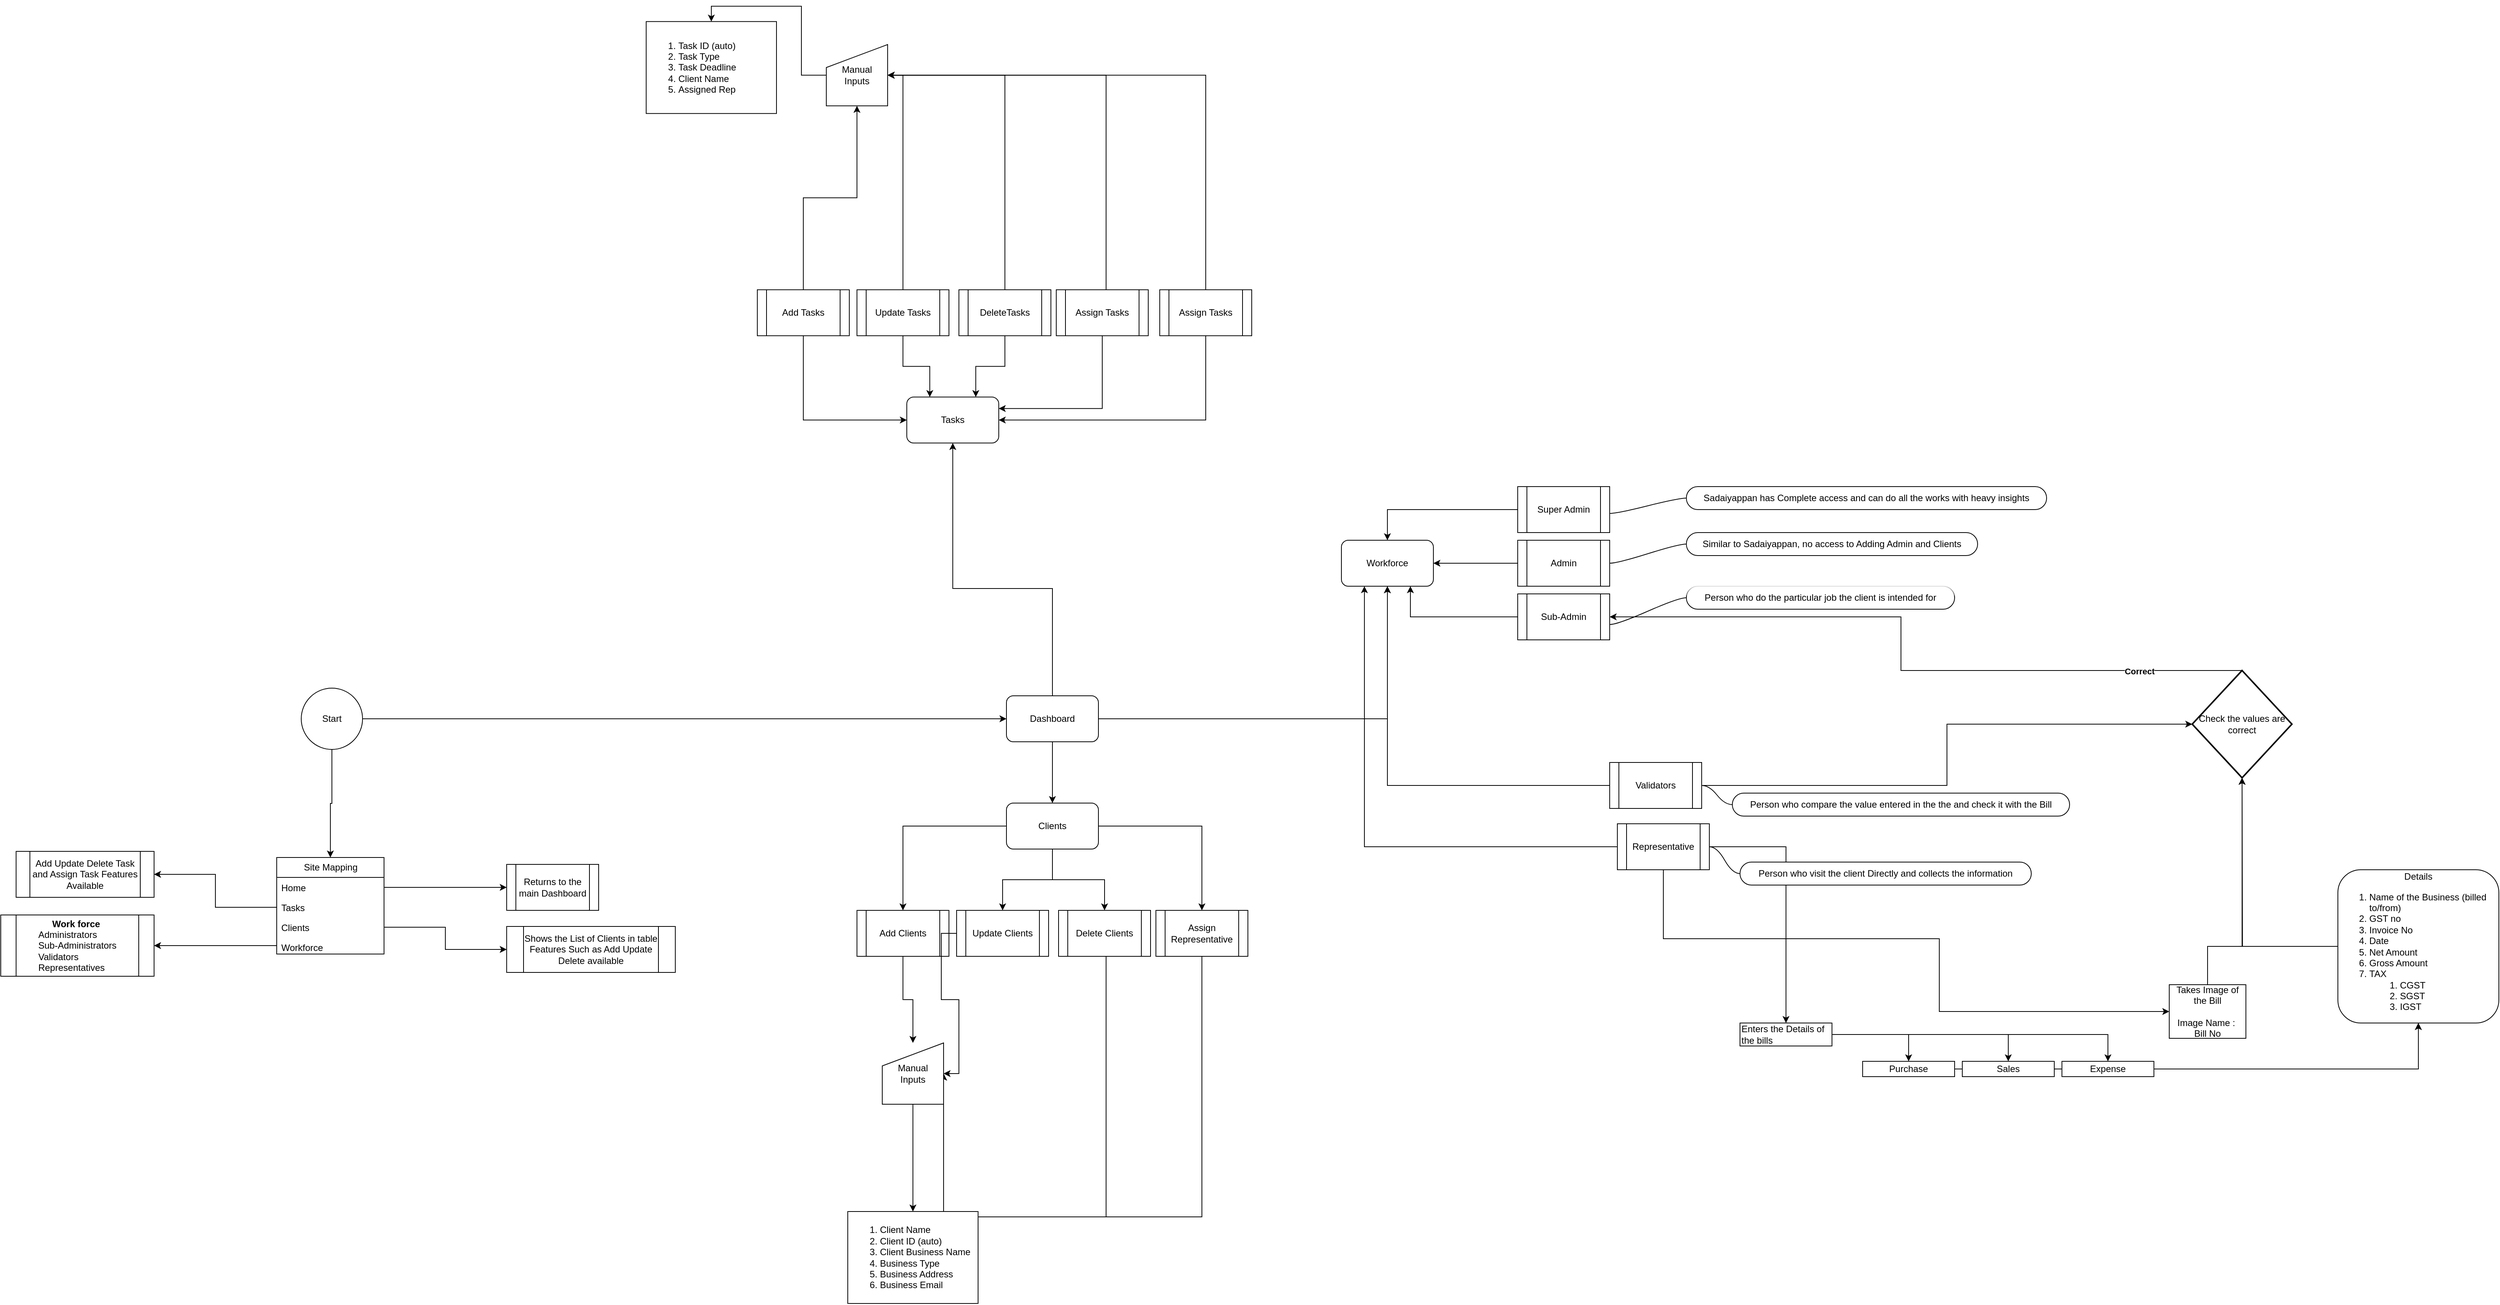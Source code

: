 <mxfile version="22.0.2" type="github">
  <diagram name="Page-1" id="QW-x5YktU61WM0HeZbzb">
    <mxGraphModel dx="5135" dy="3595" grid="0" gridSize="10" guides="0" tooltips="1" connect="1" arrows="1" fold="1" page="0" pageScale="1" pageWidth="827" pageHeight="1169" math="0" shadow="0">
      <root>
        <mxCell id="0" />
        <mxCell id="1" parent="0" />
        <mxCell id="MGieSjNAxBvJKBpuXLMW-3" style="edgeStyle=orthogonalEdgeStyle;rounded=0;orthogonalLoop=1;jettySize=auto;html=1;entryX=0;entryY=0.5;entryDx=0;entryDy=0;" parent="1" source="MGieSjNAxBvJKBpuXLMW-1" target="MGieSjNAxBvJKBpuXLMW-2" edge="1">
          <mxGeometry relative="1" as="geometry" />
        </mxCell>
        <mxCell id="MGieSjNAxBvJKBpuXLMW-137" style="edgeStyle=orthogonalEdgeStyle;rounded=0;orthogonalLoop=1;jettySize=auto;html=1;entryX=0.5;entryY=0;entryDx=0;entryDy=0;" parent="1" source="MGieSjNAxBvJKBpuXLMW-1" target="MGieSjNAxBvJKBpuXLMW-5" edge="1">
          <mxGeometry relative="1" as="geometry" />
        </mxCell>
        <mxCell id="MGieSjNAxBvJKBpuXLMW-1" value="Start" style="ellipse;whiteSpace=wrap;html=1;aspect=fixed;" parent="1" vertex="1">
          <mxGeometry x="-660" y="-230" width="80" height="80" as="geometry" />
        </mxCell>
        <mxCell id="MGieSjNAxBvJKBpuXLMW-42" style="edgeStyle=orthogonalEdgeStyle;rounded=0;orthogonalLoop=1;jettySize=auto;html=1;entryX=0.5;entryY=1;entryDx=0;entryDy=0;" parent="1" source="MGieSjNAxBvJKBpuXLMW-2" target="MGieSjNAxBvJKBpuXLMW-26" edge="1">
          <mxGeometry relative="1" as="geometry">
            <Array as="points">
              <mxPoint x="320" y="-360" />
              <mxPoint x="190" y="-360" />
            </Array>
          </mxGeometry>
        </mxCell>
        <mxCell id="MGieSjNAxBvJKBpuXLMW-54" style="edgeStyle=orthogonalEdgeStyle;rounded=0;orthogonalLoop=1;jettySize=auto;html=1;" parent="1" source="MGieSjNAxBvJKBpuXLMW-2" target="MGieSjNAxBvJKBpuXLMW-53" edge="1">
          <mxGeometry relative="1" as="geometry" />
        </mxCell>
        <mxCell id="MGieSjNAxBvJKBpuXLMW-85" style="edgeStyle=orthogonalEdgeStyle;rounded=0;orthogonalLoop=1;jettySize=auto;html=1;entryX=0.5;entryY=0;entryDx=0;entryDy=0;" parent="1" source="MGieSjNAxBvJKBpuXLMW-2" target="MGieSjNAxBvJKBpuXLMW-84" edge="1">
          <mxGeometry relative="1" as="geometry" />
        </mxCell>
        <mxCell id="MGieSjNAxBvJKBpuXLMW-2" value="Dashboard" style="rounded=1;whiteSpace=wrap;html=1;" parent="1" vertex="1">
          <mxGeometry x="260" y="-220" width="120" height="60" as="geometry" />
        </mxCell>
        <mxCell id="MGieSjNAxBvJKBpuXLMW-5" value="Site Mapping" style="swimlane;fontStyle=0;childLayout=stackLayout;horizontal=1;startSize=26;fillColor=none;horizontalStack=0;resizeParent=1;resizeParentMax=0;resizeLast=0;collapsible=1;marginBottom=0;html=1;swimlaneLine=1;glass=0;" parent="1" vertex="1">
          <mxGeometry x="-692" y="-9" width="140" height="126" as="geometry" />
        </mxCell>
        <mxCell id="MGieSjNAxBvJKBpuXLMW-6" value="Home" style="text;strokeColor=none;fillColor=none;align=left;verticalAlign=top;spacingLeft=4;spacingRight=4;overflow=hidden;rotatable=0;points=[[0,0.5],[1,0.5]];portConstraint=eastwest;whiteSpace=wrap;html=1;" parent="MGieSjNAxBvJKBpuXLMW-5" vertex="1">
          <mxGeometry y="26" width="140" height="26" as="geometry" />
        </mxCell>
        <mxCell id="MGieSjNAxBvJKBpuXLMW-12" value="Tasks&lt;br&gt;" style="text;strokeColor=none;fillColor=none;align=left;verticalAlign=top;spacingLeft=4;spacingRight=4;overflow=hidden;rotatable=0;points=[[0,0.5],[1,0.5]];portConstraint=eastwest;whiteSpace=wrap;html=1;" parent="MGieSjNAxBvJKBpuXLMW-5" vertex="1">
          <mxGeometry y="52" width="140" height="26" as="geometry" />
        </mxCell>
        <mxCell id="MGieSjNAxBvJKBpuXLMW-7" value="Clients" style="text;strokeColor=none;fillColor=none;align=left;verticalAlign=top;spacingLeft=4;spacingRight=4;overflow=hidden;rotatable=0;points=[[0,0.5],[1,0.5]];portConstraint=eastwest;whiteSpace=wrap;html=1;" parent="MGieSjNAxBvJKBpuXLMW-5" vertex="1">
          <mxGeometry y="78" width="140" height="26" as="geometry" />
        </mxCell>
        <mxCell id="MGieSjNAxBvJKBpuXLMW-10" value="Workforce" style="text;strokeColor=none;fillColor=none;align=left;verticalAlign=top;spacingLeft=4;spacingRight=4;overflow=hidden;rotatable=0;points=[[0,0.5],[1,0.5]];portConstraint=eastwest;whiteSpace=wrap;html=1;" parent="MGieSjNAxBvJKBpuXLMW-5" vertex="1">
          <mxGeometry y="104" width="140" height="22" as="geometry" />
        </mxCell>
        <mxCell id="MGieSjNAxBvJKBpuXLMW-14" value="Returns to the main Dashboard" style="shape=process;whiteSpace=wrap;html=1;backgroundOutline=1;" parent="1" vertex="1">
          <mxGeometry x="-392" width="120" height="60" as="geometry" />
        </mxCell>
        <mxCell id="MGieSjNAxBvJKBpuXLMW-16" value="Shows the List of Clients in table&lt;br&gt;Features Such as Add Update Delete available&lt;br&gt;" style="shape=process;whiteSpace=wrap;html=1;backgroundOutline=1;" parent="1" vertex="1">
          <mxGeometry x="-392" y="81" width="220" height="60" as="geometry" />
        </mxCell>
        <mxCell id="MGieSjNAxBvJKBpuXLMW-17" style="edgeStyle=orthogonalEdgeStyle;rounded=0;orthogonalLoop=1;jettySize=auto;html=1;entryX=0;entryY=0.5;entryDx=0;entryDy=0;exitX=1;exitY=0.5;exitDx=0;exitDy=0;" parent="1" source="MGieSjNAxBvJKBpuXLMW-7" target="MGieSjNAxBvJKBpuXLMW-16" edge="1">
          <mxGeometry relative="1" as="geometry" />
        </mxCell>
        <mxCell id="MGieSjNAxBvJKBpuXLMW-13" style="edgeStyle=orthogonalEdgeStyle;rounded=0;orthogonalLoop=1;jettySize=auto;html=1;entryX=0;entryY=0.5;entryDx=0;entryDy=0;" parent="1" source="MGieSjNAxBvJKBpuXLMW-6" target="MGieSjNAxBvJKBpuXLMW-14" edge="1">
          <mxGeometry relative="1" as="geometry">
            <mxPoint x="-682" y="-270" as="targetPoint" />
          </mxGeometry>
        </mxCell>
        <mxCell id="MGieSjNAxBvJKBpuXLMW-18" value="Add Update Delete Task and Assign Task Features Available" style="shape=process;whiteSpace=wrap;html=1;backgroundOutline=1;" parent="1" vertex="1">
          <mxGeometry x="-1032" y="-17" width="180" height="60" as="geometry" />
        </mxCell>
        <mxCell id="MGieSjNAxBvJKBpuXLMW-19" style="edgeStyle=orthogonalEdgeStyle;rounded=0;orthogonalLoop=1;jettySize=auto;html=1;entryX=1;entryY=0.5;entryDx=0;entryDy=0;" parent="1" source="MGieSjNAxBvJKBpuXLMW-12" target="MGieSjNAxBvJKBpuXLMW-18" edge="1">
          <mxGeometry relative="1" as="geometry" />
        </mxCell>
        <mxCell id="MGieSjNAxBvJKBpuXLMW-21" value="&lt;b&gt;Work force&amp;nbsp;&lt;br&gt;&lt;/b&gt;&lt;div style=&quot;text-align: left;&quot;&gt;&lt;span style=&quot;background-color: initial;&quot;&gt;Administrators&lt;/span&gt;&lt;/div&gt;&lt;div style=&quot;text-align: left;&quot;&gt;&lt;span style=&quot;background-color: initial;&quot;&gt;Sub-Administrators&lt;/span&gt;&lt;/div&gt;&lt;div style=&quot;text-align: left;&quot;&gt;&lt;span style=&quot;background-color: initial;&quot;&gt;Validators&lt;/span&gt;&lt;/div&gt;&lt;div style=&quot;text-align: left;&quot;&gt;Representatives&lt;br&gt;&lt;/div&gt;" style="shape=process;whiteSpace=wrap;html=1;backgroundOutline=1;" parent="1" vertex="1">
          <mxGeometry x="-1052" y="66" width="200" height="80" as="geometry" />
        </mxCell>
        <mxCell id="MGieSjNAxBvJKBpuXLMW-22" style="edgeStyle=orthogonalEdgeStyle;rounded=0;orthogonalLoop=1;jettySize=auto;html=1;entryX=1;entryY=0.5;entryDx=0;entryDy=0;" parent="1" source="MGieSjNAxBvJKBpuXLMW-10" target="MGieSjNAxBvJKBpuXLMW-21" edge="1">
          <mxGeometry relative="1" as="geometry" />
        </mxCell>
        <mxCell id="MGieSjNAxBvJKBpuXLMW-26" value="Tasks" style="rounded=1;whiteSpace=wrap;html=1;" parent="1" vertex="1">
          <mxGeometry x="130" y="-609.87" width="120" height="60" as="geometry" />
        </mxCell>
        <mxCell id="MGieSjNAxBvJKBpuXLMW-115" style="edgeStyle=orthogonalEdgeStyle;rounded=0;orthogonalLoop=1;jettySize=auto;html=1;entryX=0.5;entryY=1;entryDx=0;entryDy=0;" parent="1" source="MGieSjNAxBvJKBpuXLMW-43" target="MGieSjNAxBvJKBpuXLMW-113" edge="1">
          <mxGeometry relative="1" as="geometry" />
        </mxCell>
        <mxCell id="MGieSjNAxBvJKBpuXLMW-124" style="edgeStyle=orthogonalEdgeStyle;rounded=0;orthogonalLoop=1;jettySize=auto;html=1;entryX=0;entryY=0.5;entryDx=0;entryDy=0;" parent="1" source="MGieSjNAxBvJKBpuXLMW-43" target="MGieSjNAxBvJKBpuXLMW-26" edge="1">
          <mxGeometry relative="1" as="geometry">
            <Array as="points">
              <mxPoint x="-5" y="-579.87" />
            </Array>
          </mxGeometry>
        </mxCell>
        <mxCell id="MGieSjNAxBvJKBpuXLMW-43" value="Add Tasks" style="shape=process;whiteSpace=wrap;html=1;backgroundOutline=1;" parent="1" vertex="1">
          <mxGeometry x="-65" y="-749.87" width="120" height="60" as="geometry" />
        </mxCell>
        <mxCell id="MGieSjNAxBvJKBpuXLMW-125" style="edgeStyle=orthogonalEdgeStyle;rounded=0;orthogonalLoop=1;jettySize=auto;html=1;entryX=0.25;entryY=0;entryDx=0;entryDy=0;" parent="1" source="MGieSjNAxBvJKBpuXLMW-44" target="MGieSjNAxBvJKBpuXLMW-26" edge="1">
          <mxGeometry relative="1" as="geometry" />
        </mxCell>
        <mxCell id="MGieSjNAxBvJKBpuXLMW-126" style="edgeStyle=orthogonalEdgeStyle;rounded=0;orthogonalLoop=1;jettySize=auto;html=1;entryX=1;entryY=0.5;entryDx=0;entryDy=0;" parent="1" source="MGieSjNAxBvJKBpuXLMW-44" target="MGieSjNAxBvJKBpuXLMW-113" edge="1">
          <mxGeometry relative="1" as="geometry" />
        </mxCell>
        <mxCell id="MGieSjNAxBvJKBpuXLMW-44" value="Update Tasks" style="shape=process;whiteSpace=wrap;html=1;backgroundOutline=1;" parent="1" vertex="1">
          <mxGeometry x="65" y="-749.87" width="120" height="60" as="geometry" />
        </mxCell>
        <mxCell id="MGieSjNAxBvJKBpuXLMW-122" style="edgeStyle=orthogonalEdgeStyle;rounded=0;orthogonalLoop=1;jettySize=auto;html=1;entryX=0.75;entryY=0;entryDx=0;entryDy=0;" parent="1" source="MGieSjNAxBvJKBpuXLMW-45" target="MGieSjNAxBvJKBpuXLMW-26" edge="1">
          <mxGeometry relative="1" as="geometry" />
        </mxCell>
        <mxCell id="MGieSjNAxBvJKBpuXLMW-128" style="edgeStyle=orthogonalEdgeStyle;rounded=0;orthogonalLoop=1;jettySize=auto;html=1;exitX=0.5;exitY=0;exitDx=0;exitDy=0;entryX=1;entryY=0.5;entryDx=0;entryDy=0;" parent="1" source="MGieSjNAxBvJKBpuXLMW-45" target="MGieSjNAxBvJKBpuXLMW-113" edge="1">
          <mxGeometry relative="1" as="geometry">
            <mxPoint x="303" y="-829.87" as="sourcePoint" />
            <mxPoint x="210" y="-1139.87" as="targetPoint" />
          </mxGeometry>
        </mxCell>
        <mxCell id="MGieSjNAxBvJKBpuXLMW-45" value="DeleteTasks" style="shape=process;whiteSpace=wrap;html=1;backgroundOutline=1;" parent="1" vertex="1">
          <mxGeometry x="198" y="-749.87" width="120" height="60" as="geometry" />
        </mxCell>
        <mxCell id="MGieSjNAxBvJKBpuXLMW-121" style="edgeStyle=orthogonalEdgeStyle;rounded=0;orthogonalLoop=1;jettySize=auto;html=1;entryX=1;entryY=0.25;entryDx=0;entryDy=0;" parent="1" source="MGieSjNAxBvJKBpuXLMW-46" target="MGieSjNAxBvJKBpuXLMW-26" edge="1">
          <mxGeometry relative="1" as="geometry">
            <Array as="points">
              <mxPoint x="385" y="-594.87" />
            </Array>
          </mxGeometry>
        </mxCell>
        <mxCell id="MGieSjNAxBvJKBpuXLMW-129" style="edgeStyle=orthogonalEdgeStyle;rounded=0;orthogonalLoop=1;jettySize=auto;html=1;entryX=1;entryY=0.5;entryDx=0;entryDy=0;" parent="1" source="MGieSjNAxBvJKBpuXLMW-46" target="MGieSjNAxBvJKBpuXLMW-113" edge="1">
          <mxGeometry relative="1" as="geometry">
            <Array as="points">
              <mxPoint x="390" y="-1029.87" />
            </Array>
          </mxGeometry>
        </mxCell>
        <mxCell id="MGieSjNAxBvJKBpuXLMW-46" value="Assign Tasks" style="shape=process;whiteSpace=wrap;html=1;backgroundOutline=1;" parent="1" vertex="1">
          <mxGeometry x="325" y="-749.87" width="120" height="60" as="geometry" />
        </mxCell>
        <mxCell id="MGieSjNAxBvJKBpuXLMW-53" value="Workforce" style="rounded=1;whiteSpace=wrap;html=1;" parent="1" vertex="1">
          <mxGeometry x="697" y="-423" width="120" height="60" as="geometry" />
        </mxCell>
        <mxCell id="MGieSjNAxBvJKBpuXLMW-62" style="edgeStyle=orthogonalEdgeStyle;rounded=0;orthogonalLoop=1;jettySize=auto;html=1;entryX=0.5;entryY=0;entryDx=0;entryDy=0;" parent="1" source="MGieSjNAxBvJKBpuXLMW-55" target="MGieSjNAxBvJKBpuXLMW-53" edge="1">
          <mxGeometry relative="1" as="geometry" />
        </mxCell>
        <mxCell id="MGieSjNAxBvJKBpuXLMW-55" value="Super Admin" style="shape=process;whiteSpace=wrap;html=1;backgroundOutline=1;" parent="1" vertex="1">
          <mxGeometry x="927" y="-493" width="120" height="60" as="geometry" />
        </mxCell>
        <mxCell id="MGieSjNAxBvJKBpuXLMW-66" style="edgeStyle=orthogonalEdgeStyle;rounded=0;orthogonalLoop=1;jettySize=auto;html=1;entryX=1;entryY=0.5;entryDx=0;entryDy=0;" parent="1" source="MGieSjNAxBvJKBpuXLMW-56" target="MGieSjNAxBvJKBpuXLMW-53" edge="1">
          <mxGeometry relative="1" as="geometry" />
        </mxCell>
        <mxCell id="MGieSjNAxBvJKBpuXLMW-56" value="Admin" style="shape=process;whiteSpace=wrap;html=1;backgroundOutline=1;" parent="1" vertex="1">
          <mxGeometry x="927" y="-423" width="120" height="60" as="geometry" />
        </mxCell>
        <mxCell id="MGieSjNAxBvJKBpuXLMW-64" style="edgeStyle=orthogonalEdgeStyle;rounded=0;orthogonalLoop=1;jettySize=auto;html=1;entryX=0.75;entryY=1;entryDx=0;entryDy=0;" parent="1" source="MGieSjNAxBvJKBpuXLMW-57" target="MGieSjNAxBvJKBpuXLMW-53" edge="1">
          <mxGeometry relative="1" as="geometry" />
        </mxCell>
        <mxCell id="MGieSjNAxBvJKBpuXLMW-57" value="Sub-Admin" style="shape=process;whiteSpace=wrap;html=1;backgroundOutline=1;" parent="1" vertex="1">
          <mxGeometry x="927" y="-353" width="120" height="60" as="geometry" />
        </mxCell>
        <mxCell id="MGieSjNAxBvJKBpuXLMW-67" style="edgeStyle=orthogonalEdgeStyle;rounded=0;orthogonalLoop=1;jettySize=auto;html=1;entryX=0.25;entryY=1;entryDx=0;entryDy=0;" parent="1" source="MGieSjNAxBvJKBpuXLMW-58" target="MGieSjNAxBvJKBpuXLMW-53" edge="1">
          <mxGeometry relative="1" as="geometry" />
        </mxCell>
        <mxCell id="-Is8Ez3iWAHtI2j2iVPo-5" value="" style="edgeStyle=orthogonalEdgeStyle;rounded=0;orthogonalLoop=1;jettySize=auto;html=1;" edge="1" parent="1" source="MGieSjNAxBvJKBpuXLMW-58" target="-Is8Ez3iWAHtI2j2iVPo-4">
          <mxGeometry relative="1" as="geometry" />
        </mxCell>
        <mxCell id="-Is8Ez3iWAHtI2j2iVPo-41" style="edgeStyle=orthogonalEdgeStyle;rounded=0;orthogonalLoop=1;jettySize=auto;html=1;entryX=0.5;entryY=1;entryDx=0;entryDy=0;" edge="1" parent="1" source="MGieSjNAxBvJKBpuXLMW-58" target="-Is8Ez3iWAHtI2j2iVPo-1">
          <mxGeometry relative="1" as="geometry">
            <Array as="points">
              <mxPoint x="1117" y="97" />
              <mxPoint x="1477" y="97" />
              <mxPoint x="1477" y="192" />
            </Array>
          </mxGeometry>
        </mxCell>
        <mxCell id="MGieSjNAxBvJKBpuXLMW-58" value="Representative" style="shape=process;whiteSpace=wrap;html=1;backgroundOutline=1;" parent="1" vertex="1">
          <mxGeometry x="1057" y="-53" width="120" height="60" as="geometry" />
        </mxCell>
        <mxCell id="MGieSjNAxBvJKBpuXLMW-65" style="edgeStyle=orthogonalEdgeStyle;rounded=0;orthogonalLoop=1;jettySize=auto;html=1;" parent="1" source="MGieSjNAxBvJKBpuXLMW-60" target="MGieSjNAxBvJKBpuXLMW-53" edge="1">
          <mxGeometry relative="1" as="geometry" />
        </mxCell>
        <mxCell id="MGieSjNAxBvJKBpuXLMW-60" value="Validators" style="shape=process;whiteSpace=wrap;html=1;backgroundOutline=1;" parent="1" vertex="1">
          <mxGeometry x="1047" y="-133" width="120" height="60" as="geometry" />
        </mxCell>
        <mxCell id="MGieSjNAxBvJKBpuXLMW-70" value="Sadaiyappan has Complete access and can do all the works with heavy insights" style="whiteSpace=wrap;html=1;rounded=1;arcSize=50;align=center;verticalAlign=middle;strokeWidth=1;autosize=1;spacing=4;treeFolding=1;treeMoving=1;newEdgeStyle={&quot;edgeStyle&quot;:&quot;entityRelationEdgeStyle&quot;,&quot;startArrow&quot;:&quot;none&quot;,&quot;endArrow&quot;:&quot;none&quot;,&quot;segment&quot;:10,&quot;curved&quot;:1,&quot;sourcePerimeterSpacing&quot;:0,&quot;targetPerimeterSpacing&quot;:0};" parent="1" vertex="1">
          <mxGeometry x="1147" y="-493" width="470" height="30" as="geometry" />
        </mxCell>
        <mxCell id="MGieSjNAxBvJKBpuXLMW-71" value="" style="edgeStyle=entityRelationEdgeStyle;startArrow=none;endArrow=none;segment=10;curved=1;sourcePerimeterSpacing=0;targetPerimeterSpacing=0;rounded=0;" parent="1" target="MGieSjNAxBvJKBpuXLMW-70" edge="1">
          <mxGeometry relative="1" as="geometry">
            <mxPoint x="1047" y="-458" as="sourcePoint" />
          </mxGeometry>
        </mxCell>
        <mxCell id="MGieSjNAxBvJKBpuXLMW-72" value="Similar to Sadaiyappan, no access to Adding Admin and Clients" style="whiteSpace=wrap;html=1;rounded=1;arcSize=50;align=center;verticalAlign=middle;strokeWidth=1;autosize=1;spacing=4;treeFolding=1;treeMoving=1;newEdgeStyle={&quot;edgeStyle&quot;:&quot;entityRelationEdgeStyle&quot;,&quot;startArrow&quot;:&quot;none&quot;,&quot;endArrow&quot;:&quot;none&quot;,&quot;segment&quot;:10,&quot;curved&quot;:1,&quot;sourcePerimeterSpacing&quot;:0,&quot;targetPerimeterSpacing&quot;:0};" parent="1" vertex="1">
          <mxGeometry x="1147" y="-433" width="380" height="30" as="geometry" />
        </mxCell>
        <mxCell id="MGieSjNAxBvJKBpuXLMW-73" value="" style="edgeStyle=entityRelationEdgeStyle;startArrow=none;endArrow=none;segment=10;curved=1;sourcePerimeterSpacing=0;targetPerimeterSpacing=0;rounded=0;" parent="1" target="MGieSjNAxBvJKBpuXLMW-72" edge="1">
          <mxGeometry relative="1" as="geometry">
            <mxPoint x="1047" y="-393" as="sourcePoint" />
          </mxGeometry>
        </mxCell>
        <mxCell id="MGieSjNAxBvJKBpuXLMW-76" value="Person who do the particular job the client is intended for" style="whiteSpace=wrap;html=1;rounded=1;arcSize=50;align=center;verticalAlign=middle;strokeWidth=1;autosize=1;spacing=4;treeFolding=1;treeMoving=1;newEdgeStyle={&quot;edgeStyle&quot;:&quot;entityRelationEdgeStyle&quot;,&quot;startArrow&quot;:&quot;none&quot;,&quot;endArrow&quot;:&quot;none&quot;,&quot;segment&quot;:10,&quot;curved&quot;:1,&quot;sourcePerimeterSpacing&quot;:0,&quot;targetPerimeterSpacing&quot;:0};glass=1;" parent="1" vertex="1">
          <mxGeometry x="1147" y="-363" width="350" height="30" as="geometry" />
        </mxCell>
        <mxCell id="MGieSjNAxBvJKBpuXLMW-77" value="" style="edgeStyle=entityRelationEdgeStyle;startArrow=none;endArrow=none;segment=10;curved=1;sourcePerimeterSpacing=0;targetPerimeterSpacing=0;rounded=0;" parent="1" target="MGieSjNAxBvJKBpuXLMW-76" edge="1">
          <mxGeometry relative="1" as="geometry">
            <mxPoint x="1047" y="-313" as="sourcePoint" />
          </mxGeometry>
        </mxCell>
        <mxCell id="MGieSjNAxBvJKBpuXLMW-78" value="Person who compare the value entered in the the and check it with the Bill" style="whiteSpace=wrap;html=1;rounded=1;arcSize=50;align=center;verticalAlign=middle;strokeWidth=1;autosize=1;spacing=4;treeFolding=1;treeMoving=1;newEdgeStyle={&quot;edgeStyle&quot;:&quot;entityRelationEdgeStyle&quot;,&quot;startArrow&quot;:&quot;none&quot;,&quot;endArrow&quot;:&quot;none&quot;,&quot;segment&quot;:10,&quot;curved&quot;:1,&quot;sourcePerimeterSpacing&quot;:0,&quot;targetPerimeterSpacing&quot;:0};" parent="1" vertex="1">
          <mxGeometry x="1207" y="-93" width="440" height="30" as="geometry" />
        </mxCell>
        <mxCell id="MGieSjNAxBvJKBpuXLMW-79" value="" style="edgeStyle=entityRelationEdgeStyle;startArrow=none;endArrow=none;segment=10;curved=1;sourcePerimeterSpacing=0;targetPerimeterSpacing=0;rounded=0;exitX=1;exitY=0.5;exitDx=0;exitDy=0;" parent="1" target="MGieSjNAxBvJKBpuXLMW-78" edge="1" source="MGieSjNAxBvJKBpuXLMW-60">
          <mxGeometry relative="1" as="geometry">
            <mxPoint x="1047" y="-251" as="sourcePoint" />
          </mxGeometry>
        </mxCell>
        <mxCell id="MGieSjNAxBvJKBpuXLMW-81" value="Person who visit the client Directly and collects the information&lt;br&gt;" style="whiteSpace=wrap;html=1;rounded=1;arcSize=50;align=center;verticalAlign=middle;strokeWidth=1;autosize=1;spacing=4;treeFolding=1;treeMoving=1;newEdgeStyle={&quot;edgeStyle&quot;:&quot;entityRelationEdgeStyle&quot;,&quot;startArrow&quot;:&quot;none&quot;,&quot;endArrow&quot;:&quot;none&quot;,&quot;segment&quot;:10,&quot;curved&quot;:1,&quot;sourcePerimeterSpacing&quot;:0,&quot;targetPerimeterSpacing&quot;:0};" parent="1" vertex="1">
          <mxGeometry x="1217" y="-3" width="380" height="30" as="geometry" />
        </mxCell>
        <mxCell id="MGieSjNAxBvJKBpuXLMW-82" value="" style="edgeStyle=entityRelationEdgeStyle;startArrow=none;endArrow=none;segment=10;curved=1;sourcePerimeterSpacing=0;targetPerimeterSpacing=0;rounded=0;exitX=1;exitY=0.5;exitDx=0;exitDy=0;entryX=0;entryY=0.5;entryDx=0;entryDy=0;" parent="1" target="MGieSjNAxBvJKBpuXLMW-81" edge="1" source="MGieSjNAxBvJKBpuXLMW-58">
          <mxGeometry relative="1" as="geometry">
            <mxPoint x="1237" y="-36" as="sourcePoint" />
            <mxPoint x="1537" y="-103" as="targetPoint" />
          </mxGeometry>
        </mxCell>
        <mxCell id="MGieSjNAxBvJKBpuXLMW-90" style="edgeStyle=orthogonalEdgeStyle;rounded=0;orthogonalLoop=1;jettySize=auto;html=1;entryX=0.5;entryY=0;entryDx=0;entryDy=0;" parent="1" source="MGieSjNAxBvJKBpuXLMW-84" target="MGieSjNAxBvJKBpuXLMW-86" edge="1">
          <mxGeometry relative="1" as="geometry" />
        </mxCell>
        <mxCell id="MGieSjNAxBvJKBpuXLMW-91" style="edgeStyle=orthogonalEdgeStyle;rounded=0;orthogonalLoop=1;jettySize=auto;html=1;entryX=0.5;entryY=0;entryDx=0;entryDy=0;" parent="1" source="MGieSjNAxBvJKBpuXLMW-84" target="MGieSjNAxBvJKBpuXLMW-87" edge="1">
          <mxGeometry relative="1" as="geometry" />
        </mxCell>
        <mxCell id="MGieSjNAxBvJKBpuXLMW-92" style="edgeStyle=orthogonalEdgeStyle;rounded=0;orthogonalLoop=1;jettySize=auto;html=1;entryX=0.5;entryY=0;entryDx=0;entryDy=0;" parent="1" source="MGieSjNAxBvJKBpuXLMW-84" target="MGieSjNAxBvJKBpuXLMW-88" edge="1">
          <mxGeometry relative="1" as="geometry" />
        </mxCell>
        <mxCell id="MGieSjNAxBvJKBpuXLMW-93" style="edgeStyle=orthogonalEdgeStyle;rounded=0;orthogonalLoop=1;jettySize=auto;html=1;" parent="1" source="MGieSjNAxBvJKBpuXLMW-84" target="MGieSjNAxBvJKBpuXLMW-89" edge="1">
          <mxGeometry relative="1" as="geometry" />
        </mxCell>
        <mxCell id="MGieSjNAxBvJKBpuXLMW-84" value="Clients" style="rounded=1;whiteSpace=wrap;html=1;" parent="1" vertex="1">
          <mxGeometry x="260" y="-80" width="120" height="60" as="geometry" />
        </mxCell>
        <mxCell id="MGieSjNAxBvJKBpuXLMW-105" style="edgeStyle=orthogonalEdgeStyle;rounded=0;orthogonalLoop=1;jettySize=auto;html=1;entryX=0.5;entryY=0;entryDx=0;entryDy=0;" parent="1" source="MGieSjNAxBvJKBpuXLMW-86" target="MGieSjNAxBvJKBpuXLMW-108" edge="1">
          <mxGeometry relative="1" as="geometry">
            <mxPoint x="181.805" y="177.06" as="targetPoint" />
          </mxGeometry>
        </mxCell>
        <mxCell id="MGieSjNAxBvJKBpuXLMW-86" value="Add Clients" style="shape=process;whiteSpace=wrap;html=1;backgroundOutline=1;" parent="1" vertex="1">
          <mxGeometry x="65" y="60" width="120" height="60" as="geometry" />
        </mxCell>
        <mxCell id="MGieSjNAxBvJKBpuXLMW-131" style="edgeStyle=orthogonalEdgeStyle;rounded=0;orthogonalLoop=1;jettySize=auto;html=1;entryX=1;entryY=0.5;entryDx=0;entryDy=0;" parent="1" source="MGieSjNAxBvJKBpuXLMW-87" target="MGieSjNAxBvJKBpuXLMW-108" edge="1">
          <mxGeometry relative="1" as="geometry" />
        </mxCell>
        <mxCell id="MGieSjNAxBvJKBpuXLMW-87" value="Update Clients" style="shape=process;whiteSpace=wrap;html=1;backgroundOutline=1;" parent="1" vertex="1">
          <mxGeometry x="195" y="60" width="120" height="60" as="geometry" />
        </mxCell>
        <mxCell id="MGieSjNAxBvJKBpuXLMW-133" style="edgeStyle=orthogonalEdgeStyle;rounded=0;orthogonalLoop=1;jettySize=auto;html=1;entryX=1;entryY=0.5;entryDx=0;entryDy=0;" parent="1" source="MGieSjNAxBvJKBpuXLMW-88" target="MGieSjNAxBvJKBpuXLMW-108" edge="1">
          <mxGeometry relative="1" as="geometry">
            <Array as="points">
              <mxPoint x="390" y="460" />
            </Array>
          </mxGeometry>
        </mxCell>
        <mxCell id="MGieSjNAxBvJKBpuXLMW-88" value="Delete Clients" style="shape=process;whiteSpace=wrap;html=1;backgroundOutline=1;" parent="1" vertex="1">
          <mxGeometry x="328" y="60" width="120" height="60" as="geometry" />
        </mxCell>
        <mxCell id="MGieSjNAxBvJKBpuXLMW-134" style="edgeStyle=orthogonalEdgeStyle;rounded=0;orthogonalLoop=1;jettySize=auto;html=1;entryX=1;entryY=0.5;entryDx=0;entryDy=0;" parent="1" source="MGieSjNAxBvJKBpuXLMW-89" target="MGieSjNAxBvJKBpuXLMW-108" edge="1">
          <mxGeometry relative="1" as="geometry">
            <Array as="points">
              <mxPoint x="515" y="460" />
            </Array>
          </mxGeometry>
        </mxCell>
        <mxCell id="MGieSjNAxBvJKBpuXLMW-89" value="Assign Representative" style="shape=process;whiteSpace=wrap;html=1;backgroundOutline=1;" parent="1" vertex="1">
          <mxGeometry x="455" y="60" width="120" height="60" as="geometry" />
        </mxCell>
        <mxCell id="MGieSjNAxBvJKBpuXLMW-111" style="edgeStyle=orthogonalEdgeStyle;rounded=0;orthogonalLoop=1;jettySize=auto;html=1;entryX=0.5;entryY=0;entryDx=0;entryDy=0;" parent="1" source="MGieSjNAxBvJKBpuXLMW-108" target="MGieSjNAxBvJKBpuXLMW-110" edge="1">
          <mxGeometry relative="1" as="geometry" />
        </mxCell>
        <mxCell id="MGieSjNAxBvJKBpuXLMW-108" value="Manual&lt;br&gt;Inputs" style="shape=manualInput;whiteSpace=wrap;html=1;" parent="1" vertex="1">
          <mxGeometry x="98" y="233" width="80" height="80" as="geometry" />
        </mxCell>
        <mxCell id="MGieSjNAxBvJKBpuXLMW-110" value="&lt;ol&gt;&lt;li&gt;Client Name&lt;/li&gt;&lt;li&gt;Client ID (auto)&lt;/li&gt;&lt;li&gt;Client Business Name&lt;/li&gt;&lt;li&gt;Business Type&lt;/li&gt;&lt;li&gt;Business Address&lt;/li&gt;&lt;li&gt;Business Email&lt;/li&gt;&lt;/ol&gt;" style="rounded=0;whiteSpace=wrap;html=1;align=left;" parent="1" vertex="1">
          <mxGeometry x="53" y="453" width="170" height="120" as="geometry" />
        </mxCell>
        <mxCell id="MGieSjNAxBvJKBpuXLMW-112" style="edgeStyle=orthogonalEdgeStyle;rounded=0;orthogonalLoop=1;jettySize=auto;html=1;entryX=0.5;entryY=0;entryDx=0;entryDy=0;" parent="1" source="MGieSjNAxBvJKBpuXLMW-113" target="MGieSjNAxBvJKBpuXLMW-114" edge="1">
          <mxGeometry relative="1" as="geometry" />
        </mxCell>
        <mxCell id="MGieSjNAxBvJKBpuXLMW-113" value="Manual&lt;br&gt;Inputs" style="shape=manualInput;whiteSpace=wrap;html=1;" parent="1" vertex="1">
          <mxGeometry x="25" y="-1069.87" width="80" height="80" as="geometry" />
        </mxCell>
        <mxCell id="MGieSjNAxBvJKBpuXLMW-114" value="&lt;ol&gt;&lt;li&gt;&lt;span style=&quot;background-color: initial;&quot;&gt;Task ID (auto)&lt;/span&gt;&lt;br&gt;&lt;/li&gt;&lt;li&gt;&lt;span style=&quot;background-color: initial;&quot;&gt;Task Type&lt;/span&gt;&lt;/li&gt;&lt;li&gt;&lt;span style=&quot;background-color: initial;&quot;&gt;Task Deadline&lt;/span&gt;&lt;/li&gt;&lt;li&gt;Client Name&lt;/li&gt;&lt;li&gt;Assigned Rep&lt;/li&gt;&lt;/ol&gt;" style="rounded=0;whiteSpace=wrap;html=1;align=left;" parent="1" vertex="1">
          <mxGeometry x="-210" y="-1099.87" width="170" height="120" as="geometry" />
        </mxCell>
        <mxCell id="MGieSjNAxBvJKBpuXLMW-120" style="edgeStyle=orthogonalEdgeStyle;rounded=0;orthogonalLoop=1;jettySize=auto;html=1;entryX=1;entryY=0.5;entryDx=0;entryDy=0;fontColor=none;noLabel=1;" parent="1" source="MGieSjNAxBvJKBpuXLMW-116" target="MGieSjNAxBvJKBpuXLMW-26" edge="1">
          <mxGeometry relative="1" as="geometry">
            <Array as="points">
              <mxPoint x="520" y="-579.87" />
            </Array>
          </mxGeometry>
        </mxCell>
        <mxCell id="MGieSjNAxBvJKBpuXLMW-130" style="edgeStyle=orthogonalEdgeStyle;rounded=0;orthogonalLoop=1;jettySize=auto;html=1;entryX=1;entryY=0.5;entryDx=0;entryDy=0;" parent="1" source="MGieSjNAxBvJKBpuXLMW-116" target="MGieSjNAxBvJKBpuXLMW-113" edge="1">
          <mxGeometry relative="1" as="geometry">
            <Array as="points">
              <mxPoint x="520" y="-1029.87" />
            </Array>
          </mxGeometry>
        </mxCell>
        <mxCell id="MGieSjNAxBvJKBpuXLMW-116" value="Assign Tasks" style="shape=process;whiteSpace=wrap;html=1;backgroundOutline=1;" parent="1" vertex="1">
          <mxGeometry x="460" y="-749.87" width="120" height="60" as="geometry" />
        </mxCell>
        <mxCell id="-Is8Ez3iWAHtI2j2iVPo-1" value="Takes Image of the Bill&lt;br&gt;&lt;br&gt;Image Name :&amp;nbsp; Bill No" style="whiteSpace=wrap;html=1;direction=south;" vertex="1" parent="1">
          <mxGeometry x="1777" y="157" width="100" height="70" as="geometry" />
        </mxCell>
        <mxCell id="-Is8Ez3iWAHtI2j2iVPo-28" style="edgeStyle=orthogonalEdgeStyle;rounded=0;orthogonalLoop=1;jettySize=auto;html=1;entryX=0.5;entryY=0;entryDx=0;entryDy=0;" edge="1" parent="1" source="-Is8Ez3iWAHtI2j2iVPo-4" target="-Is8Ez3iWAHtI2j2iVPo-6">
          <mxGeometry relative="1" as="geometry" />
        </mxCell>
        <mxCell id="-Is8Ez3iWAHtI2j2iVPo-29" style="edgeStyle=orthogonalEdgeStyle;rounded=0;orthogonalLoop=1;jettySize=auto;html=1;entryX=0.5;entryY=0;entryDx=0;entryDy=0;" edge="1" parent="1" source="-Is8Ez3iWAHtI2j2iVPo-4" target="-Is8Ez3iWAHtI2j2iVPo-9">
          <mxGeometry relative="1" as="geometry" />
        </mxCell>
        <mxCell id="-Is8Ez3iWAHtI2j2iVPo-30" style="edgeStyle=orthogonalEdgeStyle;rounded=0;orthogonalLoop=1;jettySize=auto;html=1;entryX=0.5;entryY=0;entryDx=0;entryDy=0;" edge="1" parent="1" source="-Is8Ez3iWAHtI2j2iVPo-4" target="-Is8Ez3iWAHtI2j2iVPo-15">
          <mxGeometry relative="1" as="geometry" />
        </mxCell>
        <mxCell id="-Is8Ez3iWAHtI2j2iVPo-4" value="Enters the Details of the bills&lt;br&gt;" style="whiteSpace=wrap;html=1;align=left;" vertex="1" parent="1">
          <mxGeometry x="1217" y="207" width="120" height="30" as="geometry" />
        </mxCell>
        <mxCell id="-Is8Ez3iWAHtI2j2iVPo-31" style="edgeStyle=orthogonalEdgeStyle;rounded=0;orthogonalLoop=1;jettySize=auto;html=1;entryX=0.5;entryY=1;entryDx=0;entryDy=0;" edge="1" parent="1" source="-Is8Ez3iWAHtI2j2iVPo-6" target="-Is8Ez3iWAHtI2j2iVPo-17">
          <mxGeometry relative="1" as="geometry" />
        </mxCell>
        <mxCell id="-Is8Ez3iWAHtI2j2iVPo-6" value="Purchase" style="whiteSpace=wrap;html=1;align=center;" vertex="1" parent="1">
          <mxGeometry x="1377" y="257" width="120" height="20" as="geometry" />
        </mxCell>
        <mxCell id="-Is8Ez3iWAHtI2j2iVPo-32" style="edgeStyle=orthogonalEdgeStyle;rounded=0;orthogonalLoop=1;jettySize=auto;html=1;entryX=0.5;entryY=1;entryDx=0;entryDy=0;" edge="1" parent="1" source="-Is8Ez3iWAHtI2j2iVPo-9" target="-Is8Ez3iWAHtI2j2iVPo-17">
          <mxGeometry relative="1" as="geometry" />
        </mxCell>
        <mxCell id="-Is8Ez3iWAHtI2j2iVPo-9" value="Sales" style="whiteSpace=wrap;html=1;align=center;" vertex="1" parent="1">
          <mxGeometry x="1507" y="257" width="120" height="20" as="geometry" />
        </mxCell>
        <mxCell id="-Is8Ez3iWAHtI2j2iVPo-15" value="Expense" style="rounded=0;whiteSpace=wrap;html=1;" vertex="1" parent="1">
          <mxGeometry x="1637" y="257" width="120" height="20" as="geometry" />
        </mxCell>
        <mxCell id="-Is8Ez3iWAHtI2j2iVPo-17" value="Details&lt;br&gt;&lt;ol&gt;&lt;li style=&quot;text-align: left;&quot;&gt;Name of the Business (billed to/from)&lt;/li&gt;&lt;li style=&quot;text-align: left;&quot;&gt;GST no&lt;/li&gt;&lt;li style=&quot;text-align: left;&quot;&gt;Invoice No&lt;/li&gt;&lt;li style=&quot;text-align: left;&quot;&gt;Date&lt;/li&gt;&lt;li style=&quot;text-align: left;&quot;&gt;Net Amount&lt;/li&gt;&lt;li style=&quot;text-align: left;&quot;&gt;Gross Amount&lt;/li&gt;&lt;li style=&quot;text-align: left;&quot;&gt;TAX&lt;/li&gt;&lt;ol&gt;&lt;li style=&quot;text-align: left;&quot;&gt;CGST&lt;/li&gt;&lt;li style=&quot;text-align: left;&quot;&gt;SGST&lt;/li&gt;&lt;li style=&quot;text-align: left;&quot;&gt;IGST&lt;/li&gt;&lt;/ol&gt;&lt;/ol&gt;" style="rounded=1;whiteSpace=wrap;html=1;" vertex="1" parent="1">
          <mxGeometry x="1997" y="7" width="210" height="200" as="geometry" />
        </mxCell>
        <mxCell id="-Is8Ez3iWAHtI2j2iVPo-38" style="edgeStyle=orthogonalEdgeStyle;rounded=0;orthogonalLoop=1;jettySize=auto;html=1;entryX=1;entryY=0.5;entryDx=0;entryDy=0;exitX=0.5;exitY=0;exitDx=0;exitDy=0;exitPerimeter=0;" edge="1" parent="1" source="-Is8Ez3iWAHtI2j2iVPo-34" target="MGieSjNAxBvJKBpuXLMW-57">
          <mxGeometry relative="1" as="geometry">
            <Array as="points">
              <mxPoint x="1427" y="-253" />
              <mxPoint x="1427" y="-323" />
            </Array>
          </mxGeometry>
        </mxCell>
        <mxCell id="-Is8Ez3iWAHtI2j2iVPo-39" value="&lt;b&gt;Correct&lt;/b&gt;" style="edgeLabel;html=1;align=center;verticalAlign=middle;resizable=0;points=[];" vertex="1" connectable="0" parent="-Is8Ez3iWAHtI2j2iVPo-38">
          <mxGeometry x="-0.699" y="1" relative="1" as="geometry">
            <mxPoint as="offset" />
          </mxGeometry>
        </mxCell>
        <mxCell id="-Is8Ez3iWAHtI2j2iVPo-34" value="Check the values are correct" style="strokeWidth=2;html=1;shape=mxgraph.flowchart.decision;whiteSpace=wrap;" vertex="1" parent="1">
          <mxGeometry x="1807" y="-253" width="130" height="140" as="geometry" />
        </mxCell>
        <mxCell id="-Is8Ez3iWAHtI2j2iVPo-35" style="edgeStyle=orthogonalEdgeStyle;rounded=0;orthogonalLoop=1;jettySize=auto;html=1;entryX=0.5;entryY=1;entryDx=0;entryDy=0;entryPerimeter=0;" edge="1" parent="1" source="-Is8Ez3iWAHtI2j2iVPo-1" target="-Is8Ez3iWAHtI2j2iVPo-34">
          <mxGeometry relative="1" as="geometry">
            <Array as="points">
              <mxPoint x="1827" y="107" />
              <mxPoint x="1872" y="107" />
            </Array>
          </mxGeometry>
        </mxCell>
        <mxCell id="-Is8Ez3iWAHtI2j2iVPo-36" style="edgeStyle=orthogonalEdgeStyle;rounded=0;orthogonalLoop=1;jettySize=auto;html=1;" edge="1" parent="1" source="-Is8Ez3iWAHtI2j2iVPo-17">
          <mxGeometry relative="1" as="geometry">
            <mxPoint x="1872" y="-113" as="targetPoint" />
          </mxGeometry>
        </mxCell>
        <mxCell id="-Is8Ez3iWAHtI2j2iVPo-37" style="edgeStyle=orthogonalEdgeStyle;rounded=0;orthogonalLoop=1;jettySize=auto;html=1;entryX=0;entryY=0.5;entryDx=0;entryDy=0;entryPerimeter=0;" edge="1" parent="1" source="MGieSjNAxBvJKBpuXLMW-60" target="-Is8Ez3iWAHtI2j2iVPo-34">
          <mxGeometry relative="1" as="geometry" />
        </mxCell>
      </root>
    </mxGraphModel>
  </diagram>
</mxfile>
